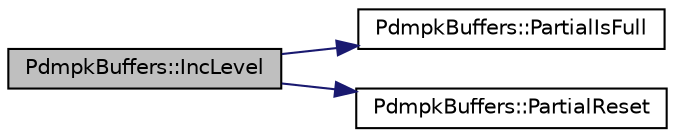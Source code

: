 digraph "PdmpkBuffers::IncLevel"
{
 // INTERACTIVE_SVG=YES
  edge [fontname="Helvetica",fontsize="10",labelfontname="Helvetica",labelfontsize="10"];
  node [fontname="Helvetica",fontsize="10",shape=record];
  rankdir="LR";
  Node29 [label="PdmpkBuffers::IncLevel",height=0.2,width=0.4,color="black", fillcolor="grey75", style="filled", fontcolor="black"];
  Node29 -> Node30 [color="midnightblue",fontsize="10",style="solid",fontname="Helvetica"];
  Node30 [label="PdmpkBuffers::PartialIsFull",height=0.2,width=0.4,color="black", fillcolor="white", style="filled",URL="$classPdmpkBuffers.html#a7c38880f269bb49392056f2cc3cc771b",tooltip="Check if a vertex is one above the level as specified by PdmpkBuffers::levels, that is..."];
  Node29 -> Node31 [color="midnightblue",fontsize="10",style="solid",fontname="Helvetica"];
  Node31 [label="PdmpkBuffers::PartialReset",height=0.2,width=0.4,color="black", fillcolor="white", style="filled",URL="$classPdmpkBuffers.html#ace2f4e8df39d75ad0651751420a345cc",tooltip="Clear (set to 0) all bits of a vertex. "];
}
